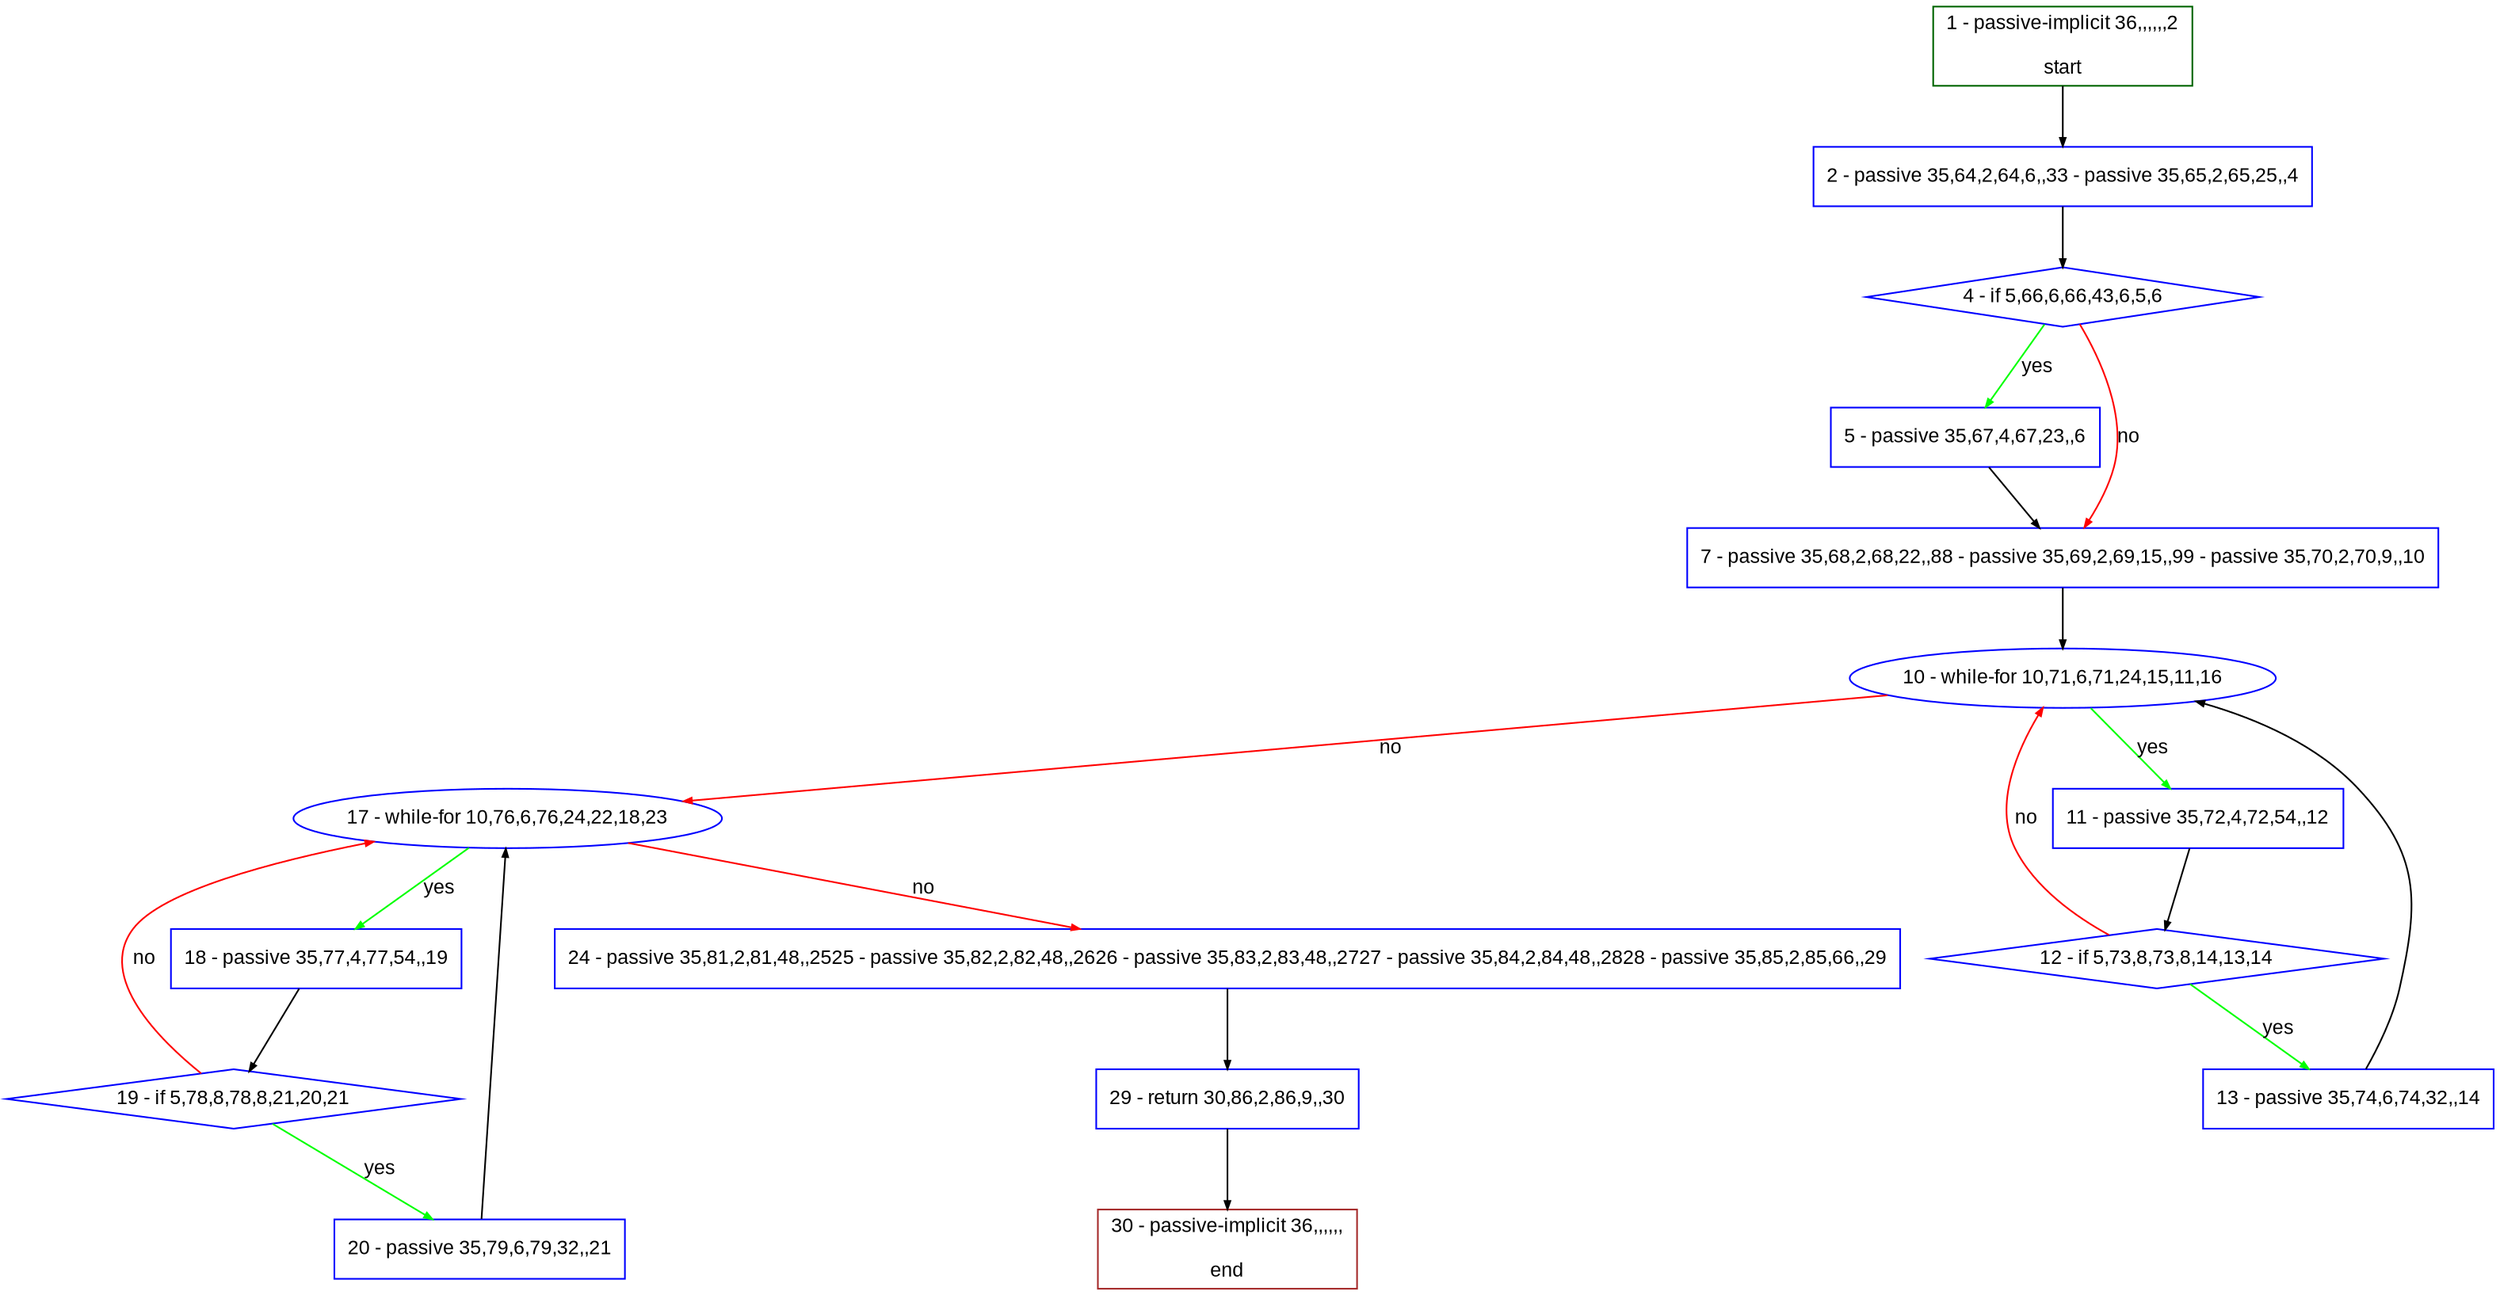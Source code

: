 digraph "" {
  graph [pack="true", label="", fontsize="12", packmode="clust", fontname="Arial", fillcolor="#FFFFCC", bgcolor="white", style="rounded,filled", compound="true"];
  node [node_initialized="no", label="", color="grey", fontsize="12", fillcolor="white", fontname="Arial", style="filled", shape="rectangle", compound="true", fixedsize="false"];
  edge [fontcolor="black", arrowhead="normal", arrowtail="none", arrowsize="0.5", ltail="", label="", color="black", fontsize="12", lhead="", fontname="Arial", dir="forward", compound="true"];
  __N1 [label="2 - passive 35,64,2,64,6,,33 - passive 35,65,2,65,25,,4", color="#0000ff", fillcolor="#ffffff", style="filled", shape="box"];
  __N2 [label="1 - passive-implicit 36,,,,,,2\n\nstart", color="#006400", fillcolor="#ffffff", style="filled", shape="box"];
  __N3 [label="4 - if 5,66,6,66,43,6,5,6", color="#0000ff", fillcolor="#ffffff", style="filled", shape="diamond"];
  __N4 [label="5 - passive 35,67,4,67,23,,6", color="#0000ff", fillcolor="#ffffff", style="filled", shape="box"];
  __N5 [label="7 - passive 35,68,2,68,22,,88 - passive 35,69,2,69,15,,99 - passive 35,70,2,70,9,,10", color="#0000ff", fillcolor="#ffffff", style="filled", shape="box"];
  __N6 [label="10 - while-for 10,71,6,71,24,15,11,16", color="#0000ff", fillcolor="#ffffff", style="filled", shape="oval"];
  __N7 [label="11 - passive 35,72,4,72,54,,12", color="#0000ff", fillcolor="#ffffff", style="filled", shape="box"];
  __N8 [label="17 - while-for 10,76,6,76,24,22,18,23", color="#0000ff", fillcolor="#ffffff", style="filled", shape="oval"];
  __N9 [label="12 - if 5,73,8,73,8,14,13,14", color="#0000ff", fillcolor="#ffffff", style="filled", shape="diamond"];
  __N10 [label="13 - passive 35,74,6,74,32,,14", color="#0000ff", fillcolor="#ffffff", style="filled", shape="box"];
  __N11 [label="18 - passive 35,77,4,77,54,,19", color="#0000ff", fillcolor="#ffffff", style="filled", shape="box"];
  __N12 [label="24 - passive 35,81,2,81,48,,2525 - passive 35,82,2,82,48,,2626 - passive 35,83,2,83,48,,2727 - passive 35,84,2,84,48,,2828 - passive 35,85,2,85,66,,29", color="#0000ff", fillcolor="#ffffff", style="filled", shape="box"];
  __N13 [label="19 - if 5,78,8,78,8,21,20,21", color="#0000ff", fillcolor="#ffffff", style="filled", shape="diamond"];
  __N14 [label="20 - passive 35,79,6,79,32,,21", color="#0000ff", fillcolor="#ffffff", style="filled", shape="box"];
  __N15 [label="29 - return 30,86,2,86,9,,30", color="#0000ff", fillcolor="#ffffff", style="filled", shape="box"];
  __N16 [label="30 - passive-implicit 36,,,,,,\n\nend", color="#a52a2a", fillcolor="#ffffff", style="filled", shape="box"];
  __N2 -> __N1 [arrowhead="normal", arrowtail="none", color="#000000", label="", dir="forward"];
  __N1 -> __N3 [arrowhead="normal", arrowtail="none", color="#000000", label="", dir="forward"];
  __N3 -> __N4 [arrowhead="normal", arrowtail="none", color="#00ff00", label="yes", dir="forward"];
  __N3 -> __N5 [arrowhead="normal", arrowtail="none", color="#ff0000", label="no", dir="forward"];
  __N4 -> __N5 [arrowhead="normal", arrowtail="none", color="#000000", label="", dir="forward"];
  __N5 -> __N6 [arrowhead="normal", arrowtail="none", color="#000000", label="", dir="forward"];
  __N6 -> __N7 [arrowhead="normal", arrowtail="none", color="#00ff00", label="yes", dir="forward"];
  __N6 -> __N8 [arrowhead="normal", arrowtail="none", color="#ff0000", label="no", dir="forward"];
  __N7 -> __N9 [arrowhead="normal", arrowtail="none", color="#000000", label="", dir="forward"];
  __N9 -> __N6 [arrowhead="normal", arrowtail="none", color="#ff0000", label="no", dir="forward"];
  __N9 -> __N10 [arrowhead="normal", arrowtail="none", color="#00ff00", label="yes", dir="forward"];
  __N10 -> __N6 [arrowhead="normal", arrowtail="none", color="#000000", label="", dir="forward"];
  __N8 -> __N11 [arrowhead="normal", arrowtail="none", color="#00ff00", label="yes", dir="forward"];
  __N8 -> __N12 [arrowhead="normal", arrowtail="none", color="#ff0000", label="no", dir="forward"];
  __N11 -> __N13 [arrowhead="normal", arrowtail="none", color="#000000", label="", dir="forward"];
  __N13 -> __N8 [arrowhead="normal", arrowtail="none", color="#ff0000", label="no", dir="forward"];
  __N13 -> __N14 [arrowhead="normal", arrowtail="none", color="#00ff00", label="yes", dir="forward"];
  __N14 -> __N8 [arrowhead="normal", arrowtail="none", color="#000000", label="", dir="forward"];
  __N12 -> __N15 [arrowhead="normal", arrowtail="none", color="#000000", label="", dir="forward"];
  __N15 -> __N16 [arrowhead="normal", arrowtail="none", color="#000000", label="", dir="forward"];
}
